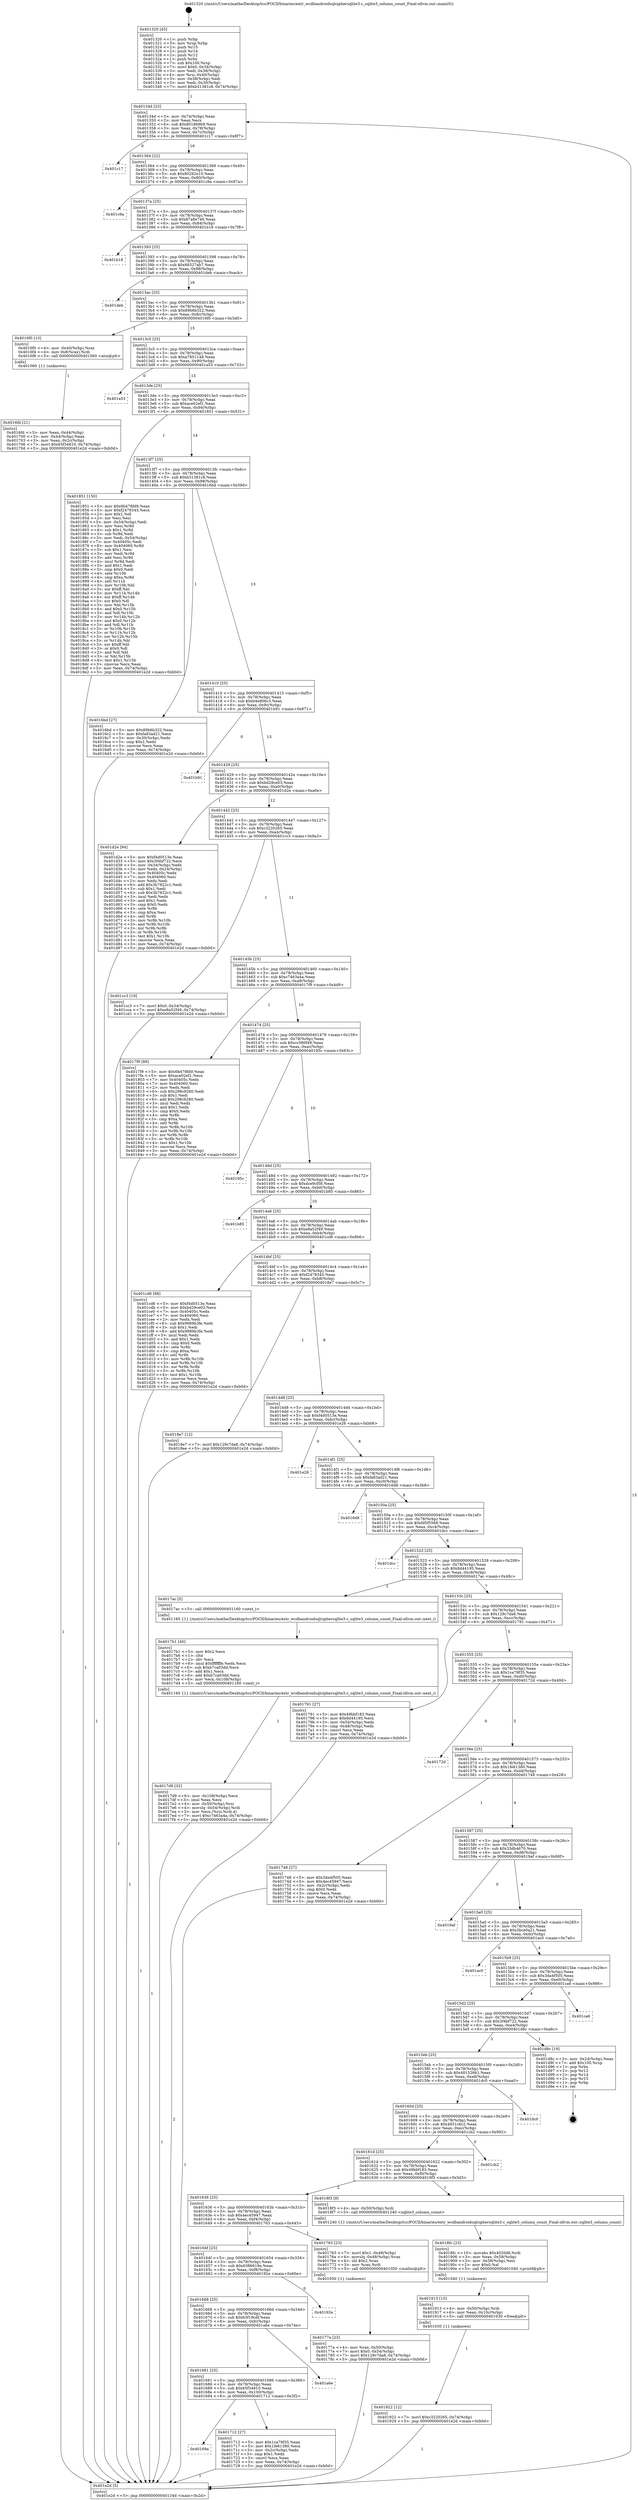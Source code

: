 digraph "0x401320" {
  label = "0x401320 (/mnt/c/Users/mathe/Desktop/tcc/POCII/binaries/extr_wcdbandroidsqlciphersqlite3.c_sqlite3_column_count_Final-ollvm.out::main(0))"
  labelloc = "t"
  node[shape=record]

  Entry [label="",width=0.3,height=0.3,shape=circle,fillcolor=black,style=filled]
  "0x40134d" [label="{
     0x40134d [23]\l
     | [instrs]\l
     &nbsp;&nbsp;0x40134d \<+3\>: mov -0x74(%rbp),%eax\l
     &nbsp;&nbsp;0x401350 \<+2\>: mov %eax,%ecx\l
     &nbsp;&nbsp;0x401352 \<+6\>: sub $0x801869b9,%ecx\l
     &nbsp;&nbsp;0x401358 \<+3\>: mov %eax,-0x78(%rbp)\l
     &nbsp;&nbsp;0x40135b \<+3\>: mov %ecx,-0x7c(%rbp)\l
     &nbsp;&nbsp;0x40135e \<+6\>: je 0000000000401c17 \<main+0x8f7\>\l
  }"]
  "0x401c17" [label="{
     0x401c17\l
  }", style=dashed]
  "0x401364" [label="{
     0x401364 [22]\l
     | [instrs]\l
     &nbsp;&nbsp;0x401364 \<+5\>: jmp 0000000000401369 \<main+0x49\>\l
     &nbsp;&nbsp;0x401369 \<+3\>: mov -0x78(%rbp),%eax\l
     &nbsp;&nbsp;0x40136c \<+5\>: sub $0x80292e10,%eax\l
     &nbsp;&nbsp;0x401371 \<+3\>: mov %eax,-0x80(%rbp)\l
     &nbsp;&nbsp;0x401374 \<+6\>: je 0000000000401c9a \<main+0x97a\>\l
  }"]
  Exit [label="",width=0.3,height=0.3,shape=circle,fillcolor=black,style=filled,peripheries=2]
  "0x401c9a" [label="{
     0x401c9a\l
  }", style=dashed]
  "0x40137a" [label="{
     0x40137a [25]\l
     | [instrs]\l
     &nbsp;&nbsp;0x40137a \<+5\>: jmp 000000000040137f \<main+0x5f\>\l
     &nbsp;&nbsp;0x40137f \<+3\>: mov -0x78(%rbp),%eax\l
     &nbsp;&nbsp;0x401382 \<+5\>: sub $0x87a8e746,%eax\l
     &nbsp;&nbsp;0x401387 \<+6\>: mov %eax,-0x84(%rbp)\l
     &nbsp;&nbsp;0x40138d \<+6\>: je 0000000000401b18 \<main+0x7f8\>\l
  }"]
  "0x401922" [label="{
     0x401922 [12]\l
     | [instrs]\l
     &nbsp;&nbsp;0x401922 \<+7\>: movl $0xc3220265,-0x74(%rbp)\l
     &nbsp;&nbsp;0x401929 \<+5\>: jmp 0000000000401e2d \<main+0xb0d\>\l
  }"]
  "0x401b18" [label="{
     0x401b18\l
  }", style=dashed]
  "0x401393" [label="{
     0x401393 [25]\l
     | [instrs]\l
     &nbsp;&nbsp;0x401393 \<+5\>: jmp 0000000000401398 \<main+0x78\>\l
     &nbsp;&nbsp;0x401398 \<+3\>: mov -0x78(%rbp),%eax\l
     &nbsp;&nbsp;0x40139b \<+5\>: sub $0x88327ab7,%eax\l
     &nbsp;&nbsp;0x4013a0 \<+6\>: mov %eax,-0x88(%rbp)\l
     &nbsp;&nbsp;0x4013a6 \<+6\>: je 0000000000401deb \<main+0xacb\>\l
  }"]
  "0x401913" [label="{
     0x401913 [15]\l
     | [instrs]\l
     &nbsp;&nbsp;0x401913 \<+4\>: mov -0x50(%rbp),%rdi\l
     &nbsp;&nbsp;0x401917 \<+6\>: mov %eax,-0x10c(%rbp)\l
     &nbsp;&nbsp;0x40191d \<+5\>: call 0000000000401030 \<free@plt\>\l
     | [calls]\l
     &nbsp;&nbsp;0x401030 \{1\} (unknown)\l
  }"]
  "0x401deb" [label="{
     0x401deb\l
  }", style=dashed]
  "0x4013ac" [label="{
     0x4013ac [25]\l
     | [instrs]\l
     &nbsp;&nbsp;0x4013ac \<+5\>: jmp 00000000004013b1 \<main+0x91\>\l
     &nbsp;&nbsp;0x4013b1 \<+3\>: mov -0x78(%rbp),%eax\l
     &nbsp;&nbsp;0x4013b4 \<+5\>: sub $0x89b6b322,%eax\l
     &nbsp;&nbsp;0x4013b9 \<+6\>: mov %eax,-0x8c(%rbp)\l
     &nbsp;&nbsp;0x4013bf \<+6\>: je 00000000004016f0 \<main+0x3d0\>\l
  }"]
  "0x4018fc" [label="{
     0x4018fc [23]\l
     | [instrs]\l
     &nbsp;&nbsp;0x4018fc \<+10\>: movabs $0x4020d6,%rdi\l
     &nbsp;&nbsp;0x401906 \<+3\>: mov %eax,-0x58(%rbp)\l
     &nbsp;&nbsp;0x401909 \<+3\>: mov -0x58(%rbp),%esi\l
     &nbsp;&nbsp;0x40190c \<+2\>: mov $0x0,%al\l
     &nbsp;&nbsp;0x40190e \<+5\>: call 0000000000401040 \<printf@plt\>\l
     | [calls]\l
     &nbsp;&nbsp;0x401040 \{1\} (unknown)\l
  }"]
  "0x4016f0" [label="{
     0x4016f0 [13]\l
     | [instrs]\l
     &nbsp;&nbsp;0x4016f0 \<+4\>: mov -0x40(%rbp),%rax\l
     &nbsp;&nbsp;0x4016f4 \<+4\>: mov 0x8(%rax),%rdi\l
     &nbsp;&nbsp;0x4016f8 \<+5\>: call 0000000000401060 \<atoi@plt\>\l
     | [calls]\l
     &nbsp;&nbsp;0x401060 \{1\} (unknown)\l
  }"]
  "0x4013c5" [label="{
     0x4013c5 [25]\l
     | [instrs]\l
     &nbsp;&nbsp;0x4013c5 \<+5\>: jmp 00000000004013ca \<main+0xaa\>\l
     &nbsp;&nbsp;0x4013ca \<+3\>: mov -0x78(%rbp),%eax\l
     &nbsp;&nbsp;0x4013cd \<+5\>: sub $0xa7851148,%eax\l
     &nbsp;&nbsp;0x4013d2 \<+6\>: mov %eax,-0x90(%rbp)\l
     &nbsp;&nbsp;0x4013d8 \<+6\>: je 0000000000401a53 \<main+0x733\>\l
  }"]
  "0x4017d9" [label="{
     0x4017d9 [32]\l
     | [instrs]\l
     &nbsp;&nbsp;0x4017d9 \<+6\>: mov -0x108(%rbp),%ecx\l
     &nbsp;&nbsp;0x4017df \<+3\>: imul %eax,%ecx\l
     &nbsp;&nbsp;0x4017e2 \<+4\>: mov -0x50(%rbp),%rsi\l
     &nbsp;&nbsp;0x4017e6 \<+4\>: movslq -0x54(%rbp),%rdi\l
     &nbsp;&nbsp;0x4017ea \<+3\>: mov %ecx,(%rsi,%rdi,4)\l
     &nbsp;&nbsp;0x4017ed \<+7\>: movl $0xc7463a4a,-0x74(%rbp)\l
     &nbsp;&nbsp;0x4017f4 \<+5\>: jmp 0000000000401e2d \<main+0xb0d\>\l
  }"]
  "0x401a53" [label="{
     0x401a53\l
  }", style=dashed]
  "0x4013de" [label="{
     0x4013de [25]\l
     | [instrs]\l
     &nbsp;&nbsp;0x4013de \<+5\>: jmp 00000000004013e3 \<main+0xc3\>\l
     &nbsp;&nbsp;0x4013e3 \<+3\>: mov -0x78(%rbp),%eax\l
     &nbsp;&nbsp;0x4013e6 \<+5\>: sub $0xace02ef1,%eax\l
     &nbsp;&nbsp;0x4013eb \<+6\>: mov %eax,-0x94(%rbp)\l
     &nbsp;&nbsp;0x4013f1 \<+6\>: je 0000000000401851 \<main+0x531\>\l
  }"]
  "0x4017b1" [label="{
     0x4017b1 [40]\l
     | [instrs]\l
     &nbsp;&nbsp;0x4017b1 \<+5\>: mov $0x2,%ecx\l
     &nbsp;&nbsp;0x4017b6 \<+1\>: cltd\l
     &nbsp;&nbsp;0x4017b7 \<+2\>: idiv %ecx\l
     &nbsp;&nbsp;0x4017b9 \<+6\>: imul $0xfffffffe,%edx,%ecx\l
     &nbsp;&nbsp;0x4017bf \<+6\>: sub $0xb7ca03dd,%ecx\l
     &nbsp;&nbsp;0x4017c5 \<+3\>: add $0x1,%ecx\l
     &nbsp;&nbsp;0x4017c8 \<+6\>: add $0xb7ca03dd,%ecx\l
     &nbsp;&nbsp;0x4017ce \<+6\>: mov %ecx,-0x108(%rbp)\l
     &nbsp;&nbsp;0x4017d4 \<+5\>: call 0000000000401160 \<next_i\>\l
     | [calls]\l
     &nbsp;&nbsp;0x401160 \{1\} (/mnt/c/Users/mathe/Desktop/tcc/POCII/binaries/extr_wcdbandroidsqlciphersqlite3.c_sqlite3_column_count_Final-ollvm.out::next_i)\l
  }"]
  "0x401851" [label="{
     0x401851 [150]\l
     | [instrs]\l
     &nbsp;&nbsp;0x401851 \<+5\>: mov $0x6b478fd9,%eax\l
     &nbsp;&nbsp;0x401856 \<+5\>: mov $0xf2478345,%ecx\l
     &nbsp;&nbsp;0x40185b \<+2\>: mov $0x1,%dl\l
     &nbsp;&nbsp;0x40185d \<+2\>: xor %esi,%esi\l
     &nbsp;&nbsp;0x40185f \<+3\>: mov -0x54(%rbp),%edi\l
     &nbsp;&nbsp;0x401862 \<+3\>: mov %esi,%r8d\l
     &nbsp;&nbsp;0x401865 \<+4\>: sub $0x1,%r8d\l
     &nbsp;&nbsp;0x401869 \<+3\>: sub %r8d,%edi\l
     &nbsp;&nbsp;0x40186c \<+3\>: mov %edi,-0x54(%rbp)\l
     &nbsp;&nbsp;0x40186f \<+7\>: mov 0x40405c,%edi\l
     &nbsp;&nbsp;0x401876 \<+8\>: mov 0x404060,%r8d\l
     &nbsp;&nbsp;0x40187e \<+3\>: sub $0x1,%esi\l
     &nbsp;&nbsp;0x401881 \<+3\>: mov %edi,%r9d\l
     &nbsp;&nbsp;0x401884 \<+3\>: add %esi,%r9d\l
     &nbsp;&nbsp;0x401887 \<+4\>: imul %r9d,%edi\l
     &nbsp;&nbsp;0x40188b \<+3\>: and $0x1,%edi\l
     &nbsp;&nbsp;0x40188e \<+3\>: cmp $0x0,%edi\l
     &nbsp;&nbsp;0x401891 \<+4\>: sete %r10b\l
     &nbsp;&nbsp;0x401895 \<+4\>: cmp $0xa,%r8d\l
     &nbsp;&nbsp;0x401899 \<+4\>: setl %r11b\l
     &nbsp;&nbsp;0x40189d \<+3\>: mov %r10b,%bl\l
     &nbsp;&nbsp;0x4018a0 \<+3\>: xor $0xff,%bl\l
     &nbsp;&nbsp;0x4018a3 \<+3\>: mov %r11b,%r14b\l
     &nbsp;&nbsp;0x4018a6 \<+4\>: xor $0xff,%r14b\l
     &nbsp;&nbsp;0x4018aa \<+3\>: xor $0x0,%dl\l
     &nbsp;&nbsp;0x4018ad \<+3\>: mov %bl,%r15b\l
     &nbsp;&nbsp;0x4018b0 \<+4\>: and $0x0,%r15b\l
     &nbsp;&nbsp;0x4018b4 \<+3\>: and %dl,%r10b\l
     &nbsp;&nbsp;0x4018b7 \<+3\>: mov %r14b,%r12b\l
     &nbsp;&nbsp;0x4018ba \<+4\>: and $0x0,%r12b\l
     &nbsp;&nbsp;0x4018be \<+3\>: and %dl,%r11b\l
     &nbsp;&nbsp;0x4018c1 \<+3\>: or %r10b,%r15b\l
     &nbsp;&nbsp;0x4018c4 \<+3\>: or %r11b,%r12b\l
     &nbsp;&nbsp;0x4018c7 \<+3\>: xor %r12b,%r15b\l
     &nbsp;&nbsp;0x4018ca \<+3\>: or %r14b,%bl\l
     &nbsp;&nbsp;0x4018cd \<+3\>: xor $0xff,%bl\l
     &nbsp;&nbsp;0x4018d0 \<+3\>: or $0x0,%dl\l
     &nbsp;&nbsp;0x4018d3 \<+2\>: and %dl,%bl\l
     &nbsp;&nbsp;0x4018d5 \<+3\>: or %bl,%r15b\l
     &nbsp;&nbsp;0x4018d8 \<+4\>: test $0x1,%r15b\l
     &nbsp;&nbsp;0x4018dc \<+3\>: cmovne %ecx,%eax\l
     &nbsp;&nbsp;0x4018df \<+3\>: mov %eax,-0x74(%rbp)\l
     &nbsp;&nbsp;0x4018e2 \<+5\>: jmp 0000000000401e2d \<main+0xb0d\>\l
  }"]
  "0x4013f7" [label="{
     0x4013f7 [25]\l
     | [instrs]\l
     &nbsp;&nbsp;0x4013f7 \<+5\>: jmp 00000000004013fc \<main+0xdc\>\l
     &nbsp;&nbsp;0x4013fc \<+3\>: mov -0x78(%rbp),%eax\l
     &nbsp;&nbsp;0x4013ff \<+5\>: sub $0xb31381c8,%eax\l
     &nbsp;&nbsp;0x401404 \<+6\>: mov %eax,-0x98(%rbp)\l
     &nbsp;&nbsp;0x40140a \<+6\>: je 00000000004016bd \<main+0x39d\>\l
  }"]
  "0x40177a" [label="{
     0x40177a [23]\l
     | [instrs]\l
     &nbsp;&nbsp;0x40177a \<+4\>: mov %rax,-0x50(%rbp)\l
     &nbsp;&nbsp;0x40177e \<+7\>: movl $0x0,-0x54(%rbp)\l
     &nbsp;&nbsp;0x401785 \<+7\>: movl $0x129c7da8,-0x74(%rbp)\l
     &nbsp;&nbsp;0x40178c \<+5\>: jmp 0000000000401e2d \<main+0xb0d\>\l
  }"]
  "0x4016bd" [label="{
     0x4016bd [27]\l
     | [instrs]\l
     &nbsp;&nbsp;0x4016bd \<+5\>: mov $0x89b6b322,%eax\l
     &nbsp;&nbsp;0x4016c2 \<+5\>: mov $0xfa83ad21,%ecx\l
     &nbsp;&nbsp;0x4016c7 \<+3\>: mov -0x30(%rbp),%edx\l
     &nbsp;&nbsp;0x4016ca \<+3\>: cmp $0x2,%edx\l
     &nbsp;&nbsp;0x4016cd \<+3\>: cmovne %ecx,%eax\l
     &nbsp;&nbsp;0x4016d0 \<+3\>: mov %eax,-0x74(%rbp)\l
     &nbsp;&nbsp;0x4016d3 \<+5\>: jmp 0000000000401e2d \<main+0xb0d\>\l
  }"]
  "0x401410" [label="{
     0x401410 [25]\l
     | [instrs]\l
     &nbsp;&nbsp;0x401410 \<+5\>: jmp 0000000000401415 \<main+0xf5\>\l
     &nbsp;&nbsp;0x401415 \<+3\>: mov -0x78(%rbp),%eax\l
     &nbsp;&nbsp;0x401418 \<+5\>: sub $0xb4e806c3,%eax\l
     &nbsp;&nbsp;0x40141d \<+6\>: mov %eax,-0x9c(%rbp)\l
     &nbsp;&nbsp;0x401423 \<+6\>: je 0000000000401b91 \<main+0x871\>\l
  }"]
  "0x401e2d" [label="{
     0x401e2d [5]\l
     | [instrs]\l
     &nbsp;&nbsp;0x401e2d \<+5\>: jmp 000000000040134d \<main+0x2d\>\l
  }"]
  "0x401320" [label="{
     0x401320 [45]\l
     | [instrs]\l
     &nbsp;&nbsp;0x401320 \<+1\>: push %rbp\l
     &nbsp;&nbsp;0x401321 \<+3\>: mov %rsp,%rbp\l
     &nbsp;&nbsp;0x401324 \<+2\>: push %r15\l
     &nbsp;&nbsp;0x401326 \<+2\>: push %r14\l
     &nbsp;&nbsp;0x401328 \<+2\>: push %r12\l
     &nbsp;&nbsp;0x40132a \<+1\>: push %rbx\l
     &nbsp;&nbsp;0x40132b \<+7\>: sub $0x100,%rsp\l
     &nbsp;&nbsp;0x401332 \<+7\>: movl $0x0,-0x34(%rbp)\l
     &nbsp;&nbsp;0x401339 \<+3\>: mov %edi,-0x38(%rbp)\l
     &nbsp;&nbsp;0x40133c \<+4\>: mov %rsi,-0x40(%rbp)\l
     &nbsp;&nbsp;0x401340 \<+3\>: mov -0x38(%rbp),%edi\l
     &nbsp;&nbsp;0x401343 \<+3\>: mov %edi,-0x30(%rbp)\l
     &nbsp;&nbsp;0x401346 \<+7\>: movl $0xb31381c8,-0x74(%rbp)\l
  }"]
  "0x4016fd" [label="{
     0x4016fd [21]\l
     | [instrs]\l
     &nbsp;&nbsp;0x4016fd \<+3\>: mov %eax,-0x44(%rbp)\l
     &nbsp;&nbsp;0x401700 \<+3\>: mov -0x44(%rbp),%eax\l
     &nbsp;&nbsp;0x401703 \<+3\>: mov %eax,-0x2c(%rbp)\l
     &nbsp;&nbsp;0x401706 \<+7\>: movl $0x65f34810,-0x74(%rbp)\l
     &nbsp;&nbsp;0x40170d \<+5\>: jmp 0000000000401e2d \<main+0xb0d\>\l
  }"]
  "0x40169a" [label="{
     0x40169a\l
  }", style=dashed]
  "0x401b91" [label="{
     0x401b91\l
  }", style=dashed]
  "0x401429" [label="{
     0x401429 [25]\l
     | [instrs]\l
     &nbsp;&nbsp;0x401429 \<+5\>: jmp 000000000040142e \<main+0x10e\>\l
     &nbsp;&nbsp;0x40142e \<+3\>: mov -0x78(%rbp),%eax\l
     &nbsp;&nbsp;0x401431 \<+5\>: sub $0xbd29ce03,%eax\l
     &nbsp;&nbsp;0x401436 \<+6\>: mov %eax,-0xa0(%rbp)\l
     &nbsp;&nbsp;0x40143c \<+6\>: je 0000000000401d2e \<main+0xa0e\>\l
  }"]
  "0x401712" [label="{
     0x401712 [27]\l
     | [instrs]\l
     &nbsp;&nbsp;0x401712 \<+5\>: mov $0x1ca79f35,%eax\l
     &nbsp;&nbsp;0x401717 \<+5\>: mov $0x1fe61380,%ecx\l
     &nbsp;&nbsp;0x40171c \<+3\>: mov -0x2c(%rbp),%edx\l
     &nbsp;&nbsp;0x40171f \<+3\>: cmp $0x1,%edx\l
     &nbsp;&nbsp;0x401722 \<+3\>: cmovl %ecx,%eax\l
     &nbsp;&nbsp;0x401725 \<+3\>: mov %eax,-0x74(%rbp)\l
     &nbsp;&nbsp;0x401728 \<+5\>: jmp 0000000000401e2d \<main+0xb0d\>\l
  }"]
  "0x401d2e" [label="{
     0x401d2e [94]\l
     | [instrs]\l
     &nbsp;&nbsp;0x401d2e \<+5\>: mov $0xf4d0513e,%eax\l
     &nbsp;&nbsp;0x401d33 \<+5\>: mov $0x3f4bf722,%ecx\l
     &nbsp;&nbsp;0x401d38 \<+3\>: mov -0x34(%rbp),%edx\l
     &nbsp;&nbsp;0x401d3b \<+3\>: mov %edx,-0x24(%rbp)\l
     &nbsp;&nbsp;0x401d3e \<+7\>: mov 0x40405c,%edx\l
     &nbsp;&nbsp;0x401d45 \<+7\>: mov 0x404060,%esi\l
     &nbsp;&nbsp;0x401d4c \<+2\>: mov %edx,%edi\l
     &nbsp;&nbsp;0x401d4e \<+6\>: add $0x3b7822c1,%edi\l
     &nbsp;&nbsp;0x401d54 \<+3\>: sub $0x1,%edi\l
     &nbsp;&nbsp;0x401d57 \<+6\>: sub $0x3b7822c1,%edi\l
     &nbsp;&nbsp;0x401d5d \<+3\>: imul %edi,%edx\l
     &nbsp;&nbsp;0x401d60 \<+3\>: and $0x1,%edx\l
     &nbsp;&nbsp;0x401d63 \<+3\>: cmp $0x0,%edx\l
     &nbsp;&nbsp;0x401d66 \<+4\>: sete %r8b\l
     &nbsp;&nbsp;0x401d6a \<+3\>: cmp $0xa,%esi\l
     &nbsp;&nbsp;0x401d6d \<+4\>: setl %r9b\l
     &nbsp;&nbsp;0x401d71 \<+3\>: mov %r8b,%r10b\l
     &nbsp;&nbsp;0x401d74 \<+3\>: and %r9b,%r10b\l
     &nbsp;&nbsp;0x401d77 \<+3\>: xor %r9b,%r8b\l
     &nbsp;&nbsp;0x401d7a \<+3\>: or %r8b,%r10b\l
     &nbsp;&nbsp;0x401d7d \<+4\>: test $0x1,%r10b\l
     &nbsp;&nbsp;0x401d81 \<+3\>: cmovne %ecx,%eax\l
     &nbsp;&nbsp;0x401d84 \<+3\>: mov %eax,-0x74(%rbp)\l
     &nbsp;&nbsp;0x401d87 \<+5\>: jmp 0000000000401e2d \<main+0xb0d\>\l
  }"]
  "0x401442" [label="{
     0x401442 [25]\l
     | [instrs]\l
     &nbsp;&nbsp;0x401442 \<+5\>: jmp 0000000000401447 \<main+0x127\>\l
     &nbsp;&nbsp;0x401447 \<+3\>: mov -0x78(%rbp),%eax\l
     &nbsp;&nbsp;0x40144a \<+5\>: sub $0xc3220265,%eax\l
     &nbsp;&nbsp;0x40144f \<+6\>: mov %eax,-0xa4(%rbp)\l
     &nbsp;&nbsp;0x401455 \<+6\>: je 0000000000401cc3 \<main+0x9a3\>\l
  }"]
  "0x401681" [label="{
     0x401681 [25]\l
     | [instrs]\l
     &nbsp;&nbsp;0x401681 \<+5\>: jmp 0000000000401686 \<main+0x366\>\l
     &nbsp;&nbsp;0x401686 \<+3\>: mov -0x78(%rbp),%eax\l
     &nbsp;&nbsp;0x401689 \<+5\>: sub $0x65f34810,%eax\l
     &nbsp;&nbsp;0x40168e \<+6\>: mov %eax,-0x100(%rbp)\l
     &nbsp;&nbsp;0x401694 \<+6\>: je 0000000000401712 \<main+0x3f2\>\l
  }"]
  "0x401cc3" [label="{
     0x401cc3 [19]\l
     | [instrs]\l
     &nbsp;&nbsp;0x401cc3 \<+7\>: movl $0x0,-0x34(%rbp)\l
     &nbsp;&nbsp;0x401cca \<+7\>: movl $0xe8a52f49,-0x74(%rbp)\l
     &nbsp;&nbsp;0x401cd1 \<+5\>: jmp 0000000000401e2d \<main+0xb0d\>\l
  }"]
  "0x40145b" [label="{
     0x40145b [25]\l
     | [instrs]\l
     &nbsp;&nbsp;0x40145b \<+5\>: jmp 0000000000401460 \<main+0x140\>\l
     &nbsp;&nbsp;0x401460 \<+3\>: mov -0x78(%rbp),%eax\l
     &nbsp;&nbsp;0x401463 \<+5\>: sub $0xc7463a4a,%eax\l
     &nbsp;&nbsp;0x401468 \<+6\>: mov %eax,-0xa8(%rbp)\l
     &nbsp;&nbsp;0x40146e \<+6\>: je 00000000004017f9 \<main+0x4d9\>\l
  }"]
  "0x401a6e" [label="{
     0x401a6e\l
  }", style=dashed]
  "0x4017f9" [label="{
     0x4017f9 [88]\l
     | [instrs]\l
     &nbsp;&nbsp;0x4017f9 \<+5\>: mov $0x6b478fd9,%eax\l
     &nbsp;&nbsp;0x4017fe \<+5\>: mov $0xace02ef1,%ecx\l
     &nbsp;&nbsp;0x401803 \<+7\>: mov 0x40405c,%edx\l
     &nbsp;&nbsp;0x40180a \<+7\>: mov 0x404060,%esi\l
     &nbsp;&nbsp;0x401811 \<+2\>: mov %edx,%edi\l
     &nbsp;&nbsp;0x401813 \<+6\>: sub $0x298c9280,%edi\l
     &nbsp;&nbsp;0x401819 \<+3\>: sub $0x1,%edi\l
     &nbsp;&nbsp;0x40181c \<+6\>: add $0x298c9280,%edi\l
     &nbsp;&nbsp;0x401822 \<+3\>: imul %edi,%edx\l
     &nbsp;&nbsp;0x401825 \<+3\>: and $0x1,%edx\l
     &nbsp;&nbsp;0x401828 \<+3\>: cmp $0x0,%edx\l
     &nbsp;&nbsp;0x40182b \<+4\>: sete %r8b\l
     &nbsp;&nbsp;0x40182f \<+3\>: cmp $0xa,%esi\l
     &nbsp;&nbsp;0x401832 \<+4\>: setl %r9b\l
     &nbsp;&nbsp;0x401836 \<+3\>: mov %r8b,%r10b\l
     &nbsp;&nbsp;0x401839 \<+3\>: and %r9b,%r10b\l
     &nbsp;&nbsp;0x40183c \<+3\>: xor %r9b,%r8b\l
     &nbsp;&nbsp;0x40183f \<+3\>: or %r8b,%r10b\l
     &nbsp;&nbsp;0x401842 \<+4\>: test $0x1,%r10b\l
     &nbsp;&nbsp;0x401846 \<+3\>: cmovne %ecx,%eax\l
     &nbsp;&nbsp;0x401849 \<+3\>: mov %eax,-0x74(%rbp)\l
     &nbsp;&nbsp;0x40184c \<+5\>: jmp 0000000000401e2d \<main+0xb0d\>\l
  }"]
  "0x401474" [label="{
     0x401474 [25]\l
     | [instrs]\l
     &nbsp;&nbsp;0x401474 \<+5\>: jmp 0000000000401479 \<main+0x159\>\l
     &nbsp;&nbsp;0x401479 \<+3\>: mov -0x78(%rbp),%eax\l
     &nbsp;&nbsp;0x40147c \<+5\>: sub $0xcc580f49,%eax\l
     &nbsp;&nbsp;0x401481 \<+6\>: mov %eax,-0xac(%rbp)\l
     &nbsp;&nbsp;0x401487 \<+6\>: je 000000000040195c \<main+0x63c\>\l
  }"]
  "0x401668" [label="{
     0x401668 [25]\l
     | [instrs]\l
     &nbsp;&nbsp;0x401668 \<+5\>: jmp 000000000040166d \<main+0x34d\>\l
     &nbsp;&nbsp;0x40166d \<+3\>: mov -0x78(%rbp),%eax\l
     &nbsp;&nbsp;0x401670 \<+5\>: sub $0x63f19cdf,%eax\l
     &nbsp;&nbsp;0x401675 \<+6\>: mov %eax,-0xfc(%rbp)\l
     &nbsp;&nbsp;0x40167b \<+6\>: je 0000000000401a6e \<main+0x74e\>\l
  }"]
  "0x40195c" [label="{
     0x40195c\l
  }", style=dashed]
  "0x40148d" [label="{
     0x40148d [25]\l
     | [instrs]\l
     &nbsp;&nbsp;0x40148d \<+5\>: jmp 0000000000401492 \<main+0x172\>\l
     &nbsp;&nbsp;0x401492 \<+3\>: mov -0x78(%rbp),%eax\l
     &nbsp;&nbsp;0x401495 \<+5\>: sub $0xdce9cf58,%eax\l
     &nbsp;&nbsp;0x40149a \<+6\>: mov %eax,-0xb0(%rbp)\l
     &nbsp;&nbsp;0x4014a0 \<+6\>: je 0000000000401b85 \<main+0x865\>\l
  }"]
  "0x40192e" [label="{
     0x40192e\l
  }", style=dashed]
  "0x401b85" [label="{
     0x401b85\l
  }", style=dashed]
  "0x4014a6" [label="{
     0x4014a6 [25]\l
     | [instrs]\l
     &nbsp;&nbsp;0x4014a6 \<+5\>: jmp 00000000004014ab \<main+0x18b\>\l
     &nbsp;&nbsp;0x4014ab \<+3\>: mov -0x78(%rbp),%eax\l
     &nbsp;&nbsp;0x4014ae \<+5\>: sub $0xe8a52f49,%eax\l
     &nbsp;&nbsp;0x4014b3 \<+6\>: mov %eax,-0xb4(%rbp)\l
     &nbsp;&nbsp;0x4014b9 \<+6\>: je 0000000000401cd6 \<main+0x9b6\>\l
  }"]
  "0x40164f" [label="{
     0x40164f [25]\l
     | [instrs]\l
     &nbsp;&nbsp;0x40164f \<+5\>: jmp 0000000000401654 \<main+0x334\>\l
     &nbsp;&nbsp;0x401654 \<+3\>: mov -0x78(%rbp),%eax\l
     &nbsp;&nbsp;0x401657 \<+5\>: sub $0x6386619e,%eax\l
     &nbsp;&nbsp;0x40165c \<+6\>: mov %eax,-0xf8(%rbp)\l
     &nbsp;&nbsp;0x401662 \<+6\>: je 000000000040192e \<main+0x60e\>\l
  }"]
  "0x401cd6" [label="{
     0x401cd6 [88]\l
     | [instrs]\l
     &nbsp;&nbsp;0x401cd6 \<+5\>: mov $0xf4d0513e,%eax\l
     &nbsp;&nbsp;0x401cdb \<+5\>: mov $0xbd29ce03,%ecx\l
     &nbsp;&nbsp;0x401ce0 \<+7\>: mov 0x40405c,%edx\l
     &nbsp;&nbsp;0x401ce7 \<+7\>: mov 0x404060,%esi\l
     &nbsp;&nbsp;0x401cee \<+2\>: mov %edx,%edi\l
     &nbsp;&nbsp;0x401cf0 \<+6\>: sub $0x9989b3fe,%edi\l
     &nbsp;&nbsp;0x401cf6 \<+3\>: sub $0x1,%edi\l
     &nbsp;&nbsp;0x401cf9 \<+6\>: add $0x9989b3fe,%edi\l
     &nbsp;&nbsp;0x401cff \<+3\>: imul %edi,%edx\l
     &nbsp;&nbsp;0x401d02 \<+3\>: and $0x1,%edx\l
     &nbsp;&nbsp;0x401d05 \<+3\>: cmp $0x0,%edx\l
     &nbsp;&nbsp;0x401d08 \<+4\>: sete %r8b\l
     &nbsp;&nbsp;0x401d0c \<+3\>: cmp $0xa,%esi\l
     &nbsp;&nbsp;0x401d0f \<+4\>: setl %r9b\l
     &nbsp;&nbsp;0x401d13 \<+3\>: mov %r8b,%r10b\l
     &nbsp;&nbsp;0x401d16 \<+3\>: and %r9b,%r10b\l
     &nbsp;&nbsp;0x401d19 \<+3\>: xor %r9b,%r8b\l
     &nbsp;&nbsp;0x401d1c \<+3\>: or %r8b,%r10b\l
     &nbsp;&nbsp;0x401d1f \<+4\>: test $0x1,%r10b\l
     &nbsp;&nbsp;0x401d23 \<+3\>: cmovne %ecx,%eax\l
     &nbsp;&nbsp;0x401d26 \<+3\>: mov %eax,-0x74(%rbp)\l
     &nbsp;&nbsp;0x401d29 \<+5\>: jmp 0000000000401e2d \<main+0xb0d\>\l
  }"]
  "0x4014bf" [label="{
     0x4014bf [25]\l
     | [instrs]\l
     &nbsp;&nbsp;0x4014bf \<+5\>: jmp 00000000004014c4 \<main+0x1a4\>\l
     &nbsp;&nbsp;0x4014c4 \<+3\>: mov -0x78(%rbp),%eax\l
     &nbsp;&nbsp;0x4014c7 \<+5\>: sub $0xf2478345,%eax\l
     &nbsp;&nbsp;0x4014cc \<+6\>: mov %eax,-0xb8(%rbp)\l
     &nbsp;&nbsp;0x4014d2 \<+6\>: je 00000000004018e7 \<main+0x5c7\>\l
  }"]
  "0x401763" [label="{
     0x401763 [23]\l
     | [instrs]\l
     &nbsp;&nbsp;0x401763 \<+7\>: movl $0x1,-0x48(%rbp)\l
     &nbsp;&nbsp;0x40176a \<+4\>: movslq -0x48(%rbp),%rax\l
     &nbsp;&nbsp;0x40176e \<+4\>: shl $0x2,%rax\l
     &nbsp;&nbsp;0x401772 \<+3\>: mov %rax,%rdi\l
     &nbsp;&nbsp;0x401775 \<+5\>: call 0000000000401050 \<malloc@plt\>\l
     | [calls]\l
     &nbsp;&nbsp;0x401050 \{1\} (unknown)\l
  }"]
  "0x4018e7" [label="{
     0x4018e7 [12]\l
     | [instrs]\l
     &nbsp;&nbsp;0x4018e7 \<+7\>: movl $0x129c7da8,-0x74(%rbp)\l
     &nbsp;&nbsp;0x4018ee \<+5\>: jmp 0000000000401e2d \<main+0xb0d\>\l
  }"]
  "0x4014d8" [label="{
     0x4014d8 [25]\l
     | [instrs]\l
     &nbsp;&nbsp;0x4014d8 \<+5\>: jmp 00000000004014dd \<main+0x1bd\>\l
     &nbsp;&nbsp;0x4014dd \<+3\>: mov -0x78(%rbp),%eax\l
     &nbsp;&nbsp;0x4014e0 \<+5\>: sub $0xf4d0513e,%eax\l
     &nbsp;&nbsp;0x4014e5 \<+6\>: mov %eax,-0xbc(%rbp)\l
     &nbsp;&nbsp;0x4014eb \<+6\>: je 0000000000401e26 \<main+0xb06\>\l
  }"]
  "0x401636" [label="{
     0x401636 [25]\l
     | [instrs]\l
     &nbsp;&nbsp;0x401636 \<+5\>: jmp 000000000040163b \<main+0x31b\>\l
     &nbsp;&nbsp;0x40163b \<+3\>: mov -0x78(%rbp),%eax\l
     &nbsp;&nbsp;0x40163e \<+5\>: sub $0x4ec45947,%eax\l
     &nbsp;&nbsp;0x401643 \<+6\>: mov %eax,-0xf4(%rbp)\l
     &nbsp;&nbsp;0x401649 \<+6\>: je 0000000000401763 \<main+0x443\>\l
  }"]
  "0x401e26" [label="{
     0x401e26\l
  }", style=dashed]
  "0x4014f1" [label="{
     0x4014f1 [25]\l
     | [instrs]\l
     &nbsp;&nbsp;0x4014f1 \<+5\>: jmp 00000000004014f6 \<main+0x1d6\>\l
     &nbsp;&nbsp;0x4014f6 \<+3\>: mov -0x78(%rbp),%eax\l
     &nbsp;&nbsp;0x4014f9 \<+5\>: sub $0xfa83ad21,%eax\l
     &nbsp;&nbsp;0x4014fe \<+6\>: mov %eax,-0xc0(%rbp)\l
     &nbsp;&nbsp;0x401504 \<+6\>: je 00000000004016d8 \<main+0x3b8\>\l
  }"]
  "0x4018f3" [label="{
     0x4018f3 [9]\l
     | [instrs]\l
     &nbsp;&nbsp;0x4018f3 \<+4\>: mov -0x50(%rbp),%rdi\l
     &nbsp;&nbsp;0x4018f7 \<+5\>: call 0000000000401240 \<sqlite3_column_count\>\l
     | [calls]\l
     &nbsp;&nbsp;0x401240 \{1\} (/mnt/c/Users/mathe/Desktop/tcc/POCII/binaries/extr_wcdbandroidsqlciphersqlite3.c_sqlite3_column_count_Final-ollvm.out::sqlite3_column_count)\l
  }"]
  "0x4016d8" [label="{
     0x4016d8\l
  }", style=dashed]
  "0x40150a" [label="{
     0x40150a [25]\l
     | [instrs]\l
     &nbsp;&nbsp;0x40150a \<+5\>: jmp 000000000040150f \<main+0x1ef\>\l
     &nbsp;&nbsp;0x40150f \<+3\>: mov -0x78(%rbp),%eax\l
     &nbsp;&nbsp;0x401512 \<+5\>: sub $0xfd5f5568,%eax\l
     &nbsp;&nbsp;0x401517 \<+6\>: mov %eax,-0xc4(%rbp)\l
     &nbsp;&nbsp;0x40151d \<+6\>: je 0000000000401dcc \<main+0xaac\>\l
  }"]
  "0x40161d" [label="{
     0x40161d [25]\l
     | [instrs]\l
     &nbsp;&nbsp;0x40161d \<+5\>: jmp 0000000000401622 \<main+0x302\>\l
     &nbsp;&nbsp;0x401622 \<+3\>: mov -0x78(%rbp),%eax\l
     &nbsp;&nbsp;0x401625 \<+5\>: sub $0x49bbf183,%eax\l
     &nbsp;&nbsp;0x40162a \<+6\>: mov %eax,-0xf0(%rbp)\l
     &nbsp;&nbsp;0x401630 \<+6\>: je 00000000004018f3 \<main+0x5d3\>\l
  }"]
  "0x401dcc" [label="{
     0x401dcc\l
  }", style=dashed]
  "0x401523" [label="{
     0x401523 [25]\l
     | [instrs]\l
     &nbsp;&nbsp;0x401523 \<+5\>: jmp 0000000000401528 \<main+0x208\>\l
     &nbsp;&nbsp;0x401528 \<+3\>: mov -0x78(%rbp),%eax\l
     &nbsp;&nbsp;0x40152b \<+5\>: sub $0x8d44195,%eax\l
     &nbsp;&nbsp;0x401530 \<+6\>: mov %eax,-0xc8(%rbp)\l
     &nbsp;&nbsp;0x401536 \<+6\>: je 00000000004017ac \<main+0x48c\>\l
  }"]
  "0x401cb2" [label="{
     0x401cb2\l
  }", style=dashed]
  "0x4017ac" [label="{
     0x4017ac [5]\l
     | [instrs]\l
     &nbsp;&nbsp;0x4017ac \<+5\>: call 0000000000401160 \<next_i\>\l
     | [calls]\l
     &nbsp;&nbsp;0x401160 \{1\} (/mnt/c/Users/mathe/Desktop/tcc/POCII/binaries/extr_wcdbandroidsqlciphersqlite3.c_sqlite3_column_count_Final-ollvm.out::next_i)\l
  }"]
  "0x40153c" [label="{
     0x40153c [25]\l
     | [instrs]\l
     &nbsp;&nbsp;0x40153c \<+5\>: jmp 0000000000401541 \<main+0x221\>\l
     &nbsp;&nbsp;0x401541 \<+3\>: mov -0x78(%rbp),%eax\l
     &nbsp;&nbsp;0x401544 \<+5\>: sub $0x129c7da8,%eax\l
     &nbsp;&nbsp;0x401549 \<+6\>: mov %eax,-0xcc(%rbp)\l
     &nbsp;&nbsp;0x40154f \<+6\>: je 0000000000401791 \<main+0x471\>\l
  }"]
  "0x401604" [label="{
     0x401604 [25]\l
     | [instrs]\l
     &nbsp;&nbsp;0x401604 \<+5\>: jmp 0000000000401609 \<main+0x2e9\>\l
     &nbsp;&nbsp;0x401609 \<+3\>: mov -0x78(%rbp),%eax\l
     &nbsp;&nbsp;0x40160c \<+5\>: sub $0x4931c6c2,%eax\l
     &nbsp;&nbsp;0x401611 \<+6\>: mov %eax,-0xec(%rbp)\l
     &nbsp;&nbsp;0x401617 \<+6\>: je 0000000000401cb2 \<main+0x992\>\l
  }"]
  "0x401791" [label="{
     0x401791 [27]\l
     | [instrs]\l
     &nbsp;&nbsp;0x401791 \<+5\>: mov $0x49bbf183,%eax\l
     &nbsp;&nbsp;0x401796 \<+5\>: mov $0x8d44195,%ecx\l
     &nbsp;&nbsp;0x40179b \<+3\>: mov -0x54(%rbp),%edx\l
     &nbsp;&nbsp;0x40179e \<+3\>: cmp -0x48(%rbp),%edx\l
     &nbsp;&nbsp;0x4017a1 \<+3\>: cmovl %ecx,%eax\l
     &nbsp;&nbsp;0x4017a4 \<+3\>: mov %eax,-0x74(%rbp)\l
     &nbsp;&nbsp;0x4017a7 \<+5\>: jmp 0000000000401e2d \<main+0xb0d\>\l
  }"]
  "0x401555" [label="{
     0x401555 [25]\l
     | [instrs]\l
     &nbsp;&nbsp;0x401555 \<+5\>: jmp 000000000040155a \<main+0x23a\>\l
     &nbsp;&nbsp;0x40155a \<+3\>: mov -0x78(%rbp),%eax\l
     &nbsp;&nbsp;0x40155d \<+5\>: sub $0x1ca79f35,%eax\l
     &nbsp;&nbsp;0x401562 \<+6\>: mov %eax,-0xd0(%rbp)\l
     &nbsp;&nbsp;0x401568 \<+6\>: je 000000000040172d \<main+0x40d\>\l
  }"]
  "0x401dc0" [label="{
     0x401dc0\l
  }", style=dashed]
  "0x40172d" [label="{
     0x40172d\l
  }", style=dashed]
  "0x40156e" [label="{
     0x40156e [25]\l
     | [instrs]\l
     &nbsp;&nbsp;0x40156e \<+5\>: jmp 0000000000401573 \<main+0x253\>\l
     &nbsp;&nbsp;0x401573 \<+3\>: mov -0x78(%rbp),%eax\l
     &nbsp;&nbsp;0x401576 \<+5\>: sub $0x1fe61380,%eax\l
     &nbsp;&nbsp;0x40157b \<+6\>: mov %eax,-0xd4(%rbp)\l
     &nbsp;&nbsp;0x401581 \<+6\>: je 0000000000401748 \<main+0x428\>\l
  }"]
  "0x4015eb" [label="{
     0x4015eb [25]\l
     | [instrs]\l
     &nbsp;&nbsp;0x4015eb \<+5\>: jmp 00000000004015f0 \<main+0x2d0\>\l
     &nbsp;&nbsp;0x4015f0 \<+3\>: mov -0x78(%rbp),%eax\l
     &nbsp;&nbsp;0x4015f3 \<+5\>: sub $0x48152661,%eax\l
     &nbsp;&nbsp;0x4015f8 \<+6\>: mov %eax,-0xe8(%rbp)\l
     &nbsp;&nbsp;0x4015fe \<+6\>: je 0000000000401dc0 \<main+0xaa0\>\l
  }"]
  "0x401748" [label="{
     0x401748 [27]\l
     | [instrs]\l
     &nbsp;&nbsp;0x401748 \<+5\>: mov $0x3da4f505,%eax\l
     &nbsp;&nbsp;0x40174d \<+5\>: mov $0x4ec45947,%ecx\l
     &nbsp;&nbsp;0x401752 \<+3\>: mov -0x2c(%rbp),%edx\l
     &nbsp;&nbsp;0x401755 \<+3\>: cmp $0x0,%edx\l
     &nbsp;&nbsp;0x401758 \<+3\>: cmove %ecx,%eax\l
     &nbsp;&nbsp;0x40175b \<+3\>: mov %eax,-0x74(%rbp)\l
     &nbsp;&nbsp;0x40175e \<+5\>: jmp 0000000000401e2d \<main+0xb0d\>\l
  }"]
  "0x401587" [label="{
     0x401587 [25]\l
     | [instrs]\l
     &nbsp;&nbsp;0x401587 \<+5\>: jmp 000000000040158c \<main+0x26c\>\l
     &nbsp;&nbsp;0x40158c \<+3\>: mov -0x78(%rbp),%eax\l
     &nbsp;&nbsp;0x40158f \<+5\>: sub $0x33db4670,%eax\l
     &nbsp;&nbsp;0x401594 \<+6\>: mov %eax,-0xd8(%rbp)\l
     &nbsp;&nbsp;0x40159a \<+6\>: je 00000000004019af \<main+0x68f\>\l
  }"]
  "0x401d8c" [label="{
     0x401d8c [19]\l
     | [instrs]\l
     &nbsp;&nbsp;0x401d8c \<+3\>: mov -0x24(%rbp),%eax\l
     &nbsp;&nbsp;0x401d8f \<+7\>: add $0x100,%rsp\l
     &nbsp;&nbsp;0x401d96 \<+1\>: pop %rbx\l
     &nbsp;&nbsp;0x401d97 \<+2\>: pop %r12\l
     &nbsp;&nbsp;0x401d99 \<+2\>: pop %r14\l
     &nbsp;&nbsp;0x401d9b \<+2\>: pop %r15\l
     &nbsp;&nbsp;0x401d9d \<+1\>: pop %rbp\l
     &nbsp;&nbsp;0x401d9e \<+1\>: ret\l
  }"]
  "0x4019af" [label="{
     0x4019af\l
  }", style=dashed]
  "0x4015a0" [label="{
     0x4015a0 [25]\l
     | [instrs]\l
     &nbsp;&nbsp;0x4015a0 \<+5\>: jmp 00000000004015a5 \<main+0x285\>\l
     &nbsp;&nbsp;0x4015a5 \<+3\>: mov -0x78(%rbp),%eax\l
     &nbsp;&nbsp;0x4015a8 \<+5\>: sub $0x3bce0a21,%eax\l
     &nbsp;&nbsp;0x4015ad \<+6\>: mov %eax,-0xdc(%rbp)\l
     &nbsp;&nbsp;0x4015b3 \<+6\>: je 0000000000401ac0 \<main+0x7a0\>\l
  }"]
  "0x4015d2" [label="{
     0x4015d2 [25]\l
     | [instrs]\l
     &nbsp;&nbsp;0x4015d2 \<+5\>: jmp 00000000004015d7 \<main+0x2b7\>\l
     &nbsp;&nbsp;0x4015d7 \<+3\>: mov -0x78(%rbp),%eax\l
     &nbsp;&nbsp;0x4015da \<+5\>: sub $0x3f4bf722,%eax\l
     &nbsp;&nbsp;0x4015df \<+6\>: mov %eax,-0xe4(%rbp)\l
     &nbsp;&nbsp;0x4015e5 \<+6\>: je 0000000000401d8c \<main+0xa6c\>\l
  }"]
  "0x401ac0" [label="{
     0x401ac0\l
  }", style=dashed]
  "0x4015b9" [label="{
     0x4015b9 [25]\l
     | [instrs]\l
     &nbsp;&nbsp;0x4015b9 \<+5\>: jmp 00000000004015be \<main+0x29e\>\l
     &nbsp;&nbsp;0x4015be \<+3\>: mov -0x78(%rbp),%eax\l
     &nbsp;&nbsp;0x4015c1 \<+5\>: sub $0x3da4f505,%eax\l
     &nbsp;&nbsp;0x4015c6 \<+6\>: mov %eax,-0xe0(%rbp)\l
     &nbsp;&nbsp;0x4015cc \<+6\>: je 0000000000401ca6 \<main+0x986\>\l
  }"]
  "0x401ca6" [label="{
     0x401ca6\l
  }", style=dashed]
  Entry -> "0x401320" [label=" 1"]
  "0x40134d" -> "0x401c17" [label=" 0"]
  "0x40134d" -> "0x401364" [label=" 16"]
  "0x401d8c" -> Exit [label=" 1"]
  "0x401364" -> "0x401c9a" [label=" 0"]
  "0x401364" -> "0x40137a" [label=" 16"]
  "0x401d2e" -> "0x401e2d" [label=" 1"]
  "0x40137a" -> "0x401b18" [label=" 0"]
  "0x40137a" -> "0x401393" [label=" 16"]
  "0x401cd6" -> "0x401e2d" [label=" 1"]
  "0x401393" -> "0x401deb" [label=" 0"]
  "0x401393" -> "0x4013ac" [label=" 16"]
  "0x401cc3" -> "0x401e2d" [label=" 1"]
  "0x4013ac" -> "0x4016f0" [label=" 1"]
  "0x4013ac" -> "0x4013c5" [label=" 15"]
  "0x401922" -> "0x401e2d" [label=" 1"]
  "0x4013c5" -> "0x401a53" [label=" 0"]
  "0x4013c5" -> "0x4013de" [label=" 15"]
  "0x401913" -> "0x401922" [label=" 1"]
  "0x4013de" -> "0x401851" [label=" 1"]
  "0x4013de" -> "0x4013f7" [label=" 14"]
  "0x4018fc" -> "0x401913" [label=" 1"]
  "0x4013f7" -> "0x4016bd" [label=" 1"]
  "0x4013f7" -> "0x401410" [label=" 13"]
  "0x4016bd" -> "0x401e2d" [label=" 1"]
  "0x401320" -> "0x40134d" [label=" 1"]
  "0x401e2d" -> "0x40134d" [label=" 15"]
  "0x4016f0" -> "0x4016fd" [label=" 1"]
  "0x4016fd" -> "0x401e2d" [label=" 1"]
  "0x4018f3" -> "0x4018fc" [label=" 1"]
  "0x401410" -> "0x401b91" [label=" 0"]
  "0x401410" -> "0x401429" [label=" 13"]
  "0x4018e7" -> "0x401e2d" [label=" 1"]
  "0x401429" -> "0x401d2e" [label=" 1"]
  "0x401429" -> "0x401442" [label=" 12"]
  "0x401851" -> "0x401e2d" [label=" 1"]
  "0x401442" -> "0x401cc3" [label=" 1"]
  "0x401442" -> "0x40145b" [label=" 11"]
  "0x4017d9" -> "0x401e2d" [label=" 1"]
  "0x40145b" -> "0x4017f9" [label=" 1"]
  "0x40145b" -> "0x401474" [label=" 10"]
  "0x4017b1" -> "0x4017d9" [label=" 1"]
  "0x401474" -> "0x40195c" [label=" 0"]
  "0x401474" -> "0x40148d" [label=" 10"]
  "0x401791" -> "0x401e2d" [label=" 2"]
  "0x40148d" -> "0x401b85" [label=" 0"]
  "0x40148d" -> "0x4014a6" [label=" 10"]
  "0x40177a" -> "0x401e2d" [label=" 1"]
  "0x4014a6" -> "0x401cd6" [label=" 1"]
  "0x4014a6" -> "0x4014bf" [label=" 9"]
  "0x401748" -> "0x401e2d" [label=" 1"]
  "0x4014bf" -> "0x4018e7" [label=" 1"]
  "0x4014bf" -> "0x4014d8" [label=" 8"]
  "0x401712" -> "0x401e2d" [label=" 1"]
  "0x4014d8" -> "0x401e26" [label=" 0"]
  "0x4014d8" -> "0x4014f1" [label=" 8"]
  "0x401681" -> "0x401712" [label=" 1"]
  "0x4014f1" -> "0x4016d8" [label=" 0"]
  "0x4014f1" -> "0x40150a" [label=" 8"]
  "0x4017f9" -> "0x401e2d" [label=" 1"]
  "0x40150a" -> "0x401dcc" [label=" 0"]
  "0x40150a" -> "0x401523" [label=" 8"]
  "0x401668" -> "0x401a6e" [label=" 0"]
  "0x401523" -> "0x4017ac" [label=" 1"]
  "0x401523" -> "0x40153c" [label=" 7"]
  "0x4017ac" -> "0x4017b1" [label=" 1"]
  "0x40153c" -> "0x401791" [label=" 2"]
  "0x40153c" -> "0x401555" [label=" 5"]
  "0x40164f" -> "0x40192e" [label=" 0"]
  "0x401555" -> "0x40172d" [label=" 0"]
  "0x401555" -> "0x40156e" [label=" 5"]
  "0x401763" -> "0x40177a" [label=" 1"]
  "0x40156e" -> "0x401748" [label=" 1"]
  "0x40156e" -> "0x401587" [label=" 4"]
  "0x401636" -> "0x401763" [label=" 1"]
  "0x401587" -> "0x4019af" [label=" 0"]
  "0x401587" -> "0x4015a0" [label=" 4"]
  "0x401681" -> "0x40169a" [label=" 0"]
  "0x4015a0" -> "0x401ac0" [label=" 0"]
  "0x4015a0" -> "0x4015b9" [label=" 4"]
  "0x40161d" -> "0x4018f3" [label=" 1"]
  "0x4015b9" -> "0x401ca6" [label=" 0"]
  "0x4015b9" -> "0x4015d2" [label=" 4"]
  "0x40161d" -> "0x401636" [label=" 2"]
  "0x4015d2" -> "0x401d8c" [label=" 1"]
  "0x4015d2" -> "0x4015eb" [label=" 3"]
  "0x401636" -> "0x40164f" [label=" 1"]
  "0x4015eb" -> "0x401dc0" [label=" 0"]
  "0x4015eb" -> "0x401604" [label=" 3"]
  "0x40164f" -> "0x401668" [label=" 1"]
  "0x401604" -> "0x401cb2" [label=" 0"]
  "0x401604" -> "0x40161d" [label=" 3"]
  "0x401668" -> "0x401681" [label=" 1"]
}
